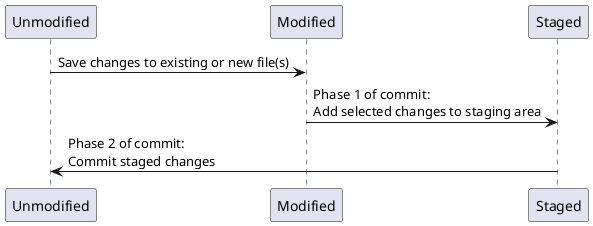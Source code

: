 
@startuml file-tracking-in-git

"Unmodified" -> "Modified": Save changes to existing or new file(s)
"Modified" -> "Staged": Phase 1 of commit:\nAdd selected changes to staging area
"Staged" -> "Unmodified": Phase 2 of commit:\nCommit staged changes

@enduml 